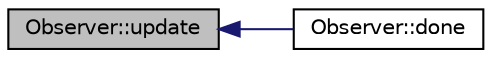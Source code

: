 digraph "Observer::update"
{
  edge [fontname="Helvetica",fontsize="10",labelfontname="Helvetica",labelfontsize="10"];
  node [fontname="Helvetica",fontsize="10",shape=record];
  rankdir="LR";
  Node1 [label="Observer::update",height=0.2,width=0.4,color="black", fillcolor="grey75", style="filled" fontcolor="black"];
  Node1 -> Node2 [dir="back",color="midnightblue",fontsize="10",style="solid",fontname="Helvetica"];
  Node2 [label="Observer::done",height=0.2,width=0.4,color="black", fillcolor="white", style="filled",URL="$class_observer.html#aaeb6a9949f7a983fa2fd21ae4e2bd7ed",tooltip="Releases last processed topic, deallocating automatically all resources."];
}
